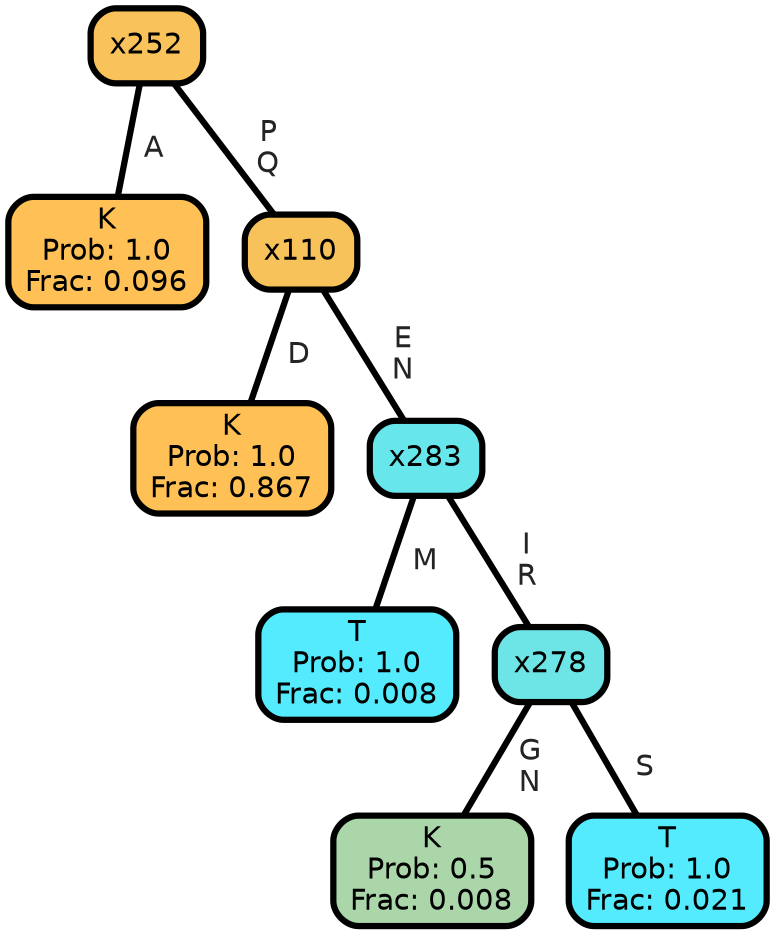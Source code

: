 graph Tree {
node [shape=box, style="filled, rounded",color="black",penwidth="3",fontcolor="black",                 fontname=helvetica] ;
graph [ranksep="0 equally", splines=straight,                 bgcolor=transparent, dpi=200] ;
edge [fontname=helvetica, fontweight=bold,fontcolor=grey14,color=black] ;
0 [label="K
Prob: 1.0
Frac: 0.096", fillcolor="#ffc155"] ;
1 [label="x252", fillcolor="#f9c25a"] ;
2 [label="K
Prob: 1.0
Frac: 0.867", fillcolor="#ffc155"] ;
3 [label="x110", fillcolor="#f8c25b"] ;
4 [label="T
Prob: 1.0
Frac: 0.008", fillcolor="#55ebff"] ;
5 [label="x283", fillcolor="#67e6ec"] ;
6 [label="K
Prob: 0.5
Frac: 0.008", fillcolor="#aad6aa"] ;
7 [label="x278", fillcolor="#6de5e6"] ;
8 [label="T
Prob: 1.0
Frac: 0.021", fillcolor="#55ebff"] ;
1 -- 0 [label=" A",penwidth=3] ;
1 -- 3 [label=" P\n Q",penwidth=3] ;
3 -- 2 [label=" D",penwidth=3] ;
3 -- 5 [label=" E\n N",penwidth=3] ;
5 -- 4 [label=" M",penwidth=3] ;
5 -- 7 [label=" I\n R",penwidth=3] ;
7 -- 6 [label=" G\n N",penwidth=3] ;
7 -- 8 [label=" S",penwidth=3] ;
{rank = same;}}